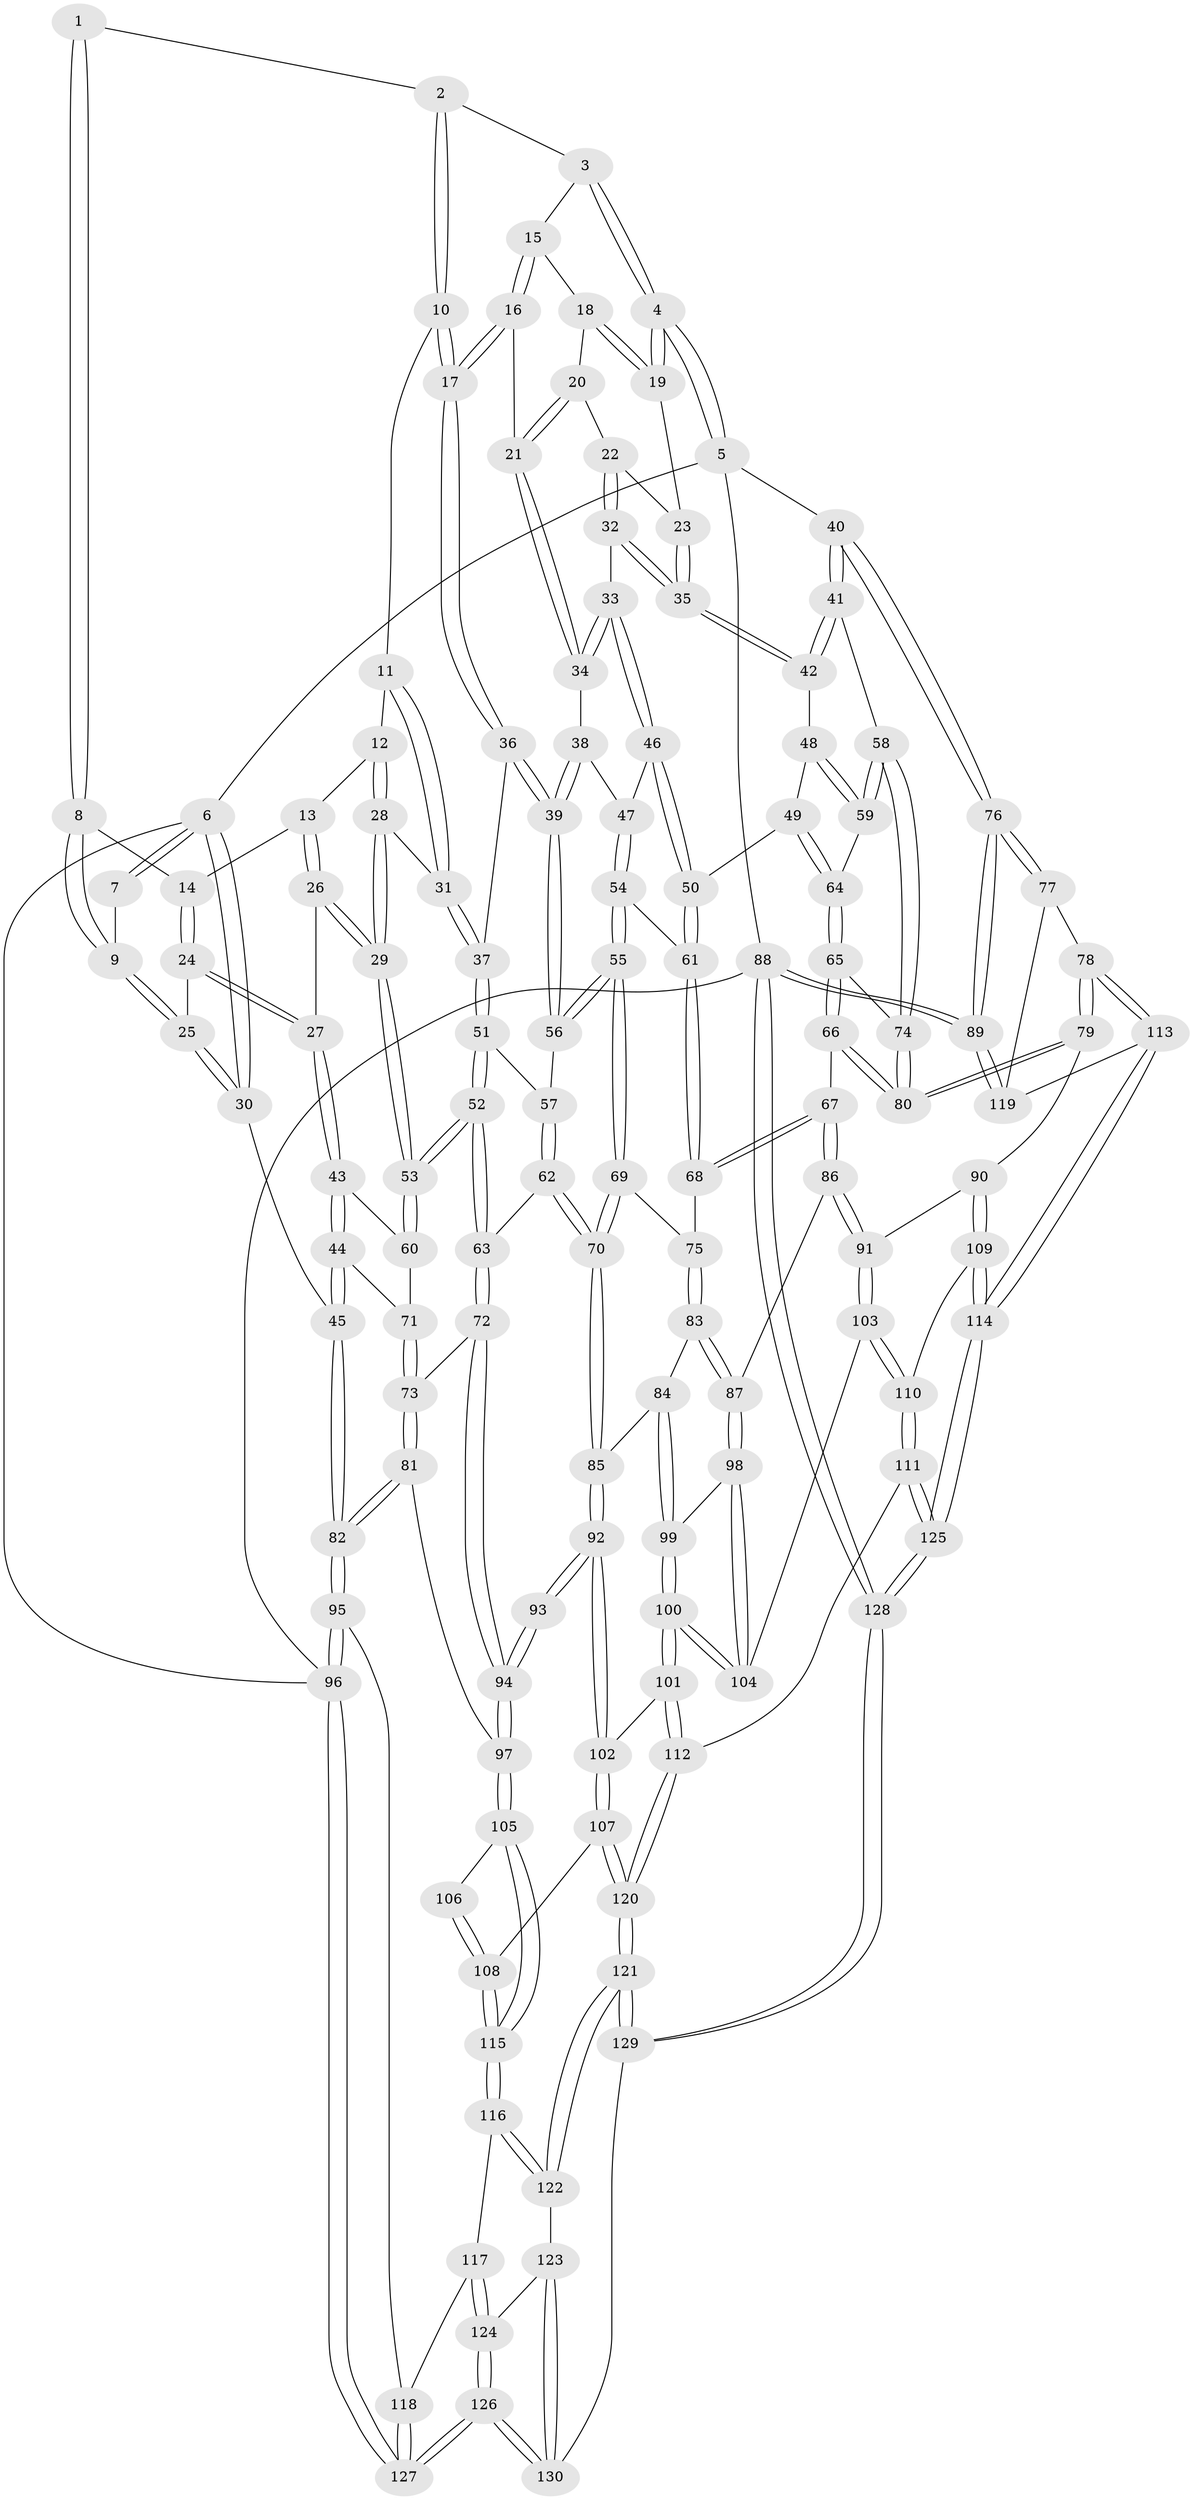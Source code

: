 // coarse degree distribution, {4: 0.2967032967032967, 2: 0.02197802197802198, 5: 0.4945054945054945, 6: 0.13186813186813187, 3: 0.04395604395604396, 7: 0.01098901098901099}
// Generated by graph-tools (version 1.1) at 2025/05/03/04/25 22:05:01]
// undirected, 130 vertices, 322 edges
graph export_dot {
graph [start="1"]
  node [color=gray90,style=filled];
  1 [pos="+0.21070829466862118+0"];
  2 [pos="+0.4092251384442143+0"];
  3 [pos="+0.4879807867945989+0"];
  4 [pos="+1+0"];
  5 [pos="+1+0"];
  6 [pos="+0+0"];
  7 [pos="+0+0"];
  8 [pos="+0.13962300382769496+0.08113778148516546"];
  9 [pos="+0.0625323854692257+0.12357662209217925"];
  10 [pos="+0.4097906510984115+0.060292052648535564"];
  11 [pos="+0.3545740134383529+0.09763390629216233"];
  12 [pos="+0.24627409977434558+0.13629760955803205"];
  13 [pos="+0.21751003428285354+0.1384611340972311"];
  14 [pos="+0.21088848475254215+0.13530331066312576"];
  15 [pos="+0.6516193561800948+0.05678765678871461"];
  16 [pos="+0.5481448751061624+0.13986014376469708"];
  17 [pos="+0.4546493480662026+0.1263811937707177"];
  18 [pos="+0.6843978034999895+0.06993081545334964"];
  19 [pos="+1+0"];
  20 [pos="+0.687572204404431+0.09062944533209154"];
  21 [pos="+0.6094593403834364+0.17844427257464637"];
  22 [pos="+0.7336812445679086+0.16928662720611756"];
  23 [pos="+1+0"];
  24 [pos="+0.10907476123139687+0.22577807323830945"];
  25 [pos="+0.026074379763865643+0.1656058251531315"];
  26 [pos="+0.18773142823551542+0.2778498873103156"];
  27 [pos="+0.13156413346967316+0.25307926704451894"];
  28 [pos="+0.2712461638654205+0.25485624844462845"];
  29 [pos="+0.21312234508278252+0.31010912911525584"];
  30 [pos="+0+0.2574559228580702"];
  31 [pos="+0.30246684641201843+0.2437208451701774"];
  32 [pos="+0.7314828320250898+0.18604003650068449"];
  33 [pos="+0.6957597234241782+0.22034306829392641"];
  34 [pos="+0.6414870881694783+0.21792928444864954"];
  35 [pos="+0.8721266505893863+0.2405389783351815"];
  36 [pos="+0.45455424761364327+0.1405012653515489"];
  37 [pos="+0.3730829475865148+0.2817129588773578"];
  38 [pos="+0.6374586842811443+0.22397681364747032"];
  39 [pos="+0.523984690291589+0.31340197530945113"];
  40 [pos="+1+0.349458973650911"];
  41 [pos="+1+0.3657171581232043"];
  42 [pos="+0.8726208870606412+0.24723863370249569"];
  43 [pos="+0.05890186109042319+0.329528163699522"];
  44 [pos="+0+0.3409034644120974"];
  45 [pos="+0+0.3318661698273272"];
  46 [pos="+0.7258760680900223+0.299993045642921"];
  47 [pos="+0.6388633073033374+0.308778991044186"];
  48 [pos="+0.8564413029453642+0.2689019171693523"];
  49 [pos="+0.7685436678881861+0.3591093598235948"];
  50 [pos="+0.7641725576558691+0.35872023279191234"];
  51 [pos="+0.3756689328823856+0.3359536720910151"];
  52 [pos="+0.25188607467743296+0.4269967755008582"];
  53 [pos="+0.22506704465119365+0.392746631928201"];
  54 [pos="+0.5877081856688108+0.3989600987690797"];
  55 [pos="+0.5606256132997395+0.40089588889446576"];
  56 [pos="+0.5207800644040201+0.35926381701155247"];
  57 [pos="+0.48472033303118894+0.36243532647617593"];
  58 [pos="+0.9503449954896422+0.4240337265406301"];
  59 [pos="+0.9114971429160985+0.4176336044405935"];
  60 [pos="+0.16466271257273773+0.3876642589498714"];
  61 [pos="+0.6710720464107165+0.4143280416637332"];
  62 [pos="+0.3563701692050474+0.5175258262550481"];
  63 [pos="+0.25933673751059416+0.4864446009021802"];
  64 [pos="+0.8196194514566958+0.4175582609105859"];
  65 [pos="+0.8084238106154078+0.5137731251503043"];
  66 [pos="+0.8077519893494676+0.5153438086297586"];
  67 [pos="+0.7384575342538809+0.5532516556382457"];
  68 [pos="+0.6939243715694533+0.49378592123108683"];
  69 [pos="+0.5446027107855699+0.4610681681525493"];
  70 [pos="+0.40791208431614706+0.5512230118858065"];
  71 [pos="+0.05732757991949468+0.42846692476109627"];
  72 [pos="+0.22786534334870368+0.527116147914868"];
  73 [pos="+0.1030040252600682+0.5393747023286982"];
  74 [pos="+0.9368465054437377+0.4907666899270891"];
  75 [pos="+0.5836233681122863+0.5477025181392037"];
  76 [pos="+1+0.7208169722279126"];
  77 [pos="+1+0.7072577329996906"];
  78 [pos="+0.9982122089298316+0.7032906017619536"];
  79 [pos="+0.9808686421871687+0.6975912565416125"];
  80 [pos="+0.9637926631034268+0.6623608472792182"];
  81 [pos="+0+0.6443476281952139"];
  82 [pos="+0+0.6418729797230248"];
  83 [pos="+0.587264308377801+0.5912932188089683"];
  84 [pos="+0.4775405289726105+0.6401843901768874"];
  85 [pos="+0.44204484334223154+0.6299840818237247"];
  86 [pos="+0.7176213357562462+0.6225369381691268"];
  87 [pos="+0.668109723888705+0.6413069431348806"];
  88 [pos="+1+1"];
  89 [pos="+1+1"];
  90 [pos="+0.9083546878917862+0.7136486447172865"];
  91 [pos="+0.797843220270067+0.6788086785644977"];
  92 [pos="+0.38677792150862267+0.6975086020704307"];
  93 [pos="+0.34839359867640335+0.6980487805002193"];
  94 [pos="+0.22703963961174203+0.5791163357897696"];
  95 [pos="+0+0.818962259418539"];
  96 [pos="+0+1"];
  97 [pos="+0.16203292797287022+0.760503064295804"];
  98 [pos="+0.6490865626636136+0.6914207644104823"];
  99 [pos="+0.5271225390687544+0.7210349938635509"];
  100 [pos="+0.5198808316880725+0.8118134967507324"];
  101 [pos="+0.5119760185521107+0.8247616219561528"];
  102 [pos="+0.40786904714892835+0.78705869413213"];
  103 [pos="+0.6938592259371311+0.807164019447876"];
  104 [pos="+0.6590847480909674+0.7688245869581463"];
  105 [pos="+0.16327237159224448+0.7627681449913603"];
  106 [pos="+0.33875665376119296+0.7046016236744697"];
  107 [pos="+0.3324006137612623+0.851995423669941"];
  108 [pos="+0.29440835308002195+0.8354578732409644"];
  109 [pos="+0.7673318236410943+0.8759451207134921"];
  110 [pos="+0.6999122880062635+0.8213859755869559"];
  111 [pos="+0.5658747297262668+0.9055737347036025"];
  112 [pos="+0.5246599033091728+0.8980189200276887"];
  113 [pos="+0.8644882377693586+0.930521800747625"];
  114 [pos="+0.783314225141658+0.9806992725585678"];
  115 [pos="+0.17478967288803932+0.811232559118543"];
  116 [pos="+0.16154993624165678+0.8448317826204924"];
  117 [pos="+0.1509527849354116+0.8580564288820597"];
  118 [pos="+0.06977440016551258+0.9018799919748878"];
  119 [pos="+0.9379246277679965+0.9127209458626192"];
  120 [pos="+0.4018623796868334+1"];
  121 [pos="+0.40038737906826694+1"];
  122 [pos="+0.26594042921749234+0.9643768483333354"];
  123 [pos="+0.2032887009542427+0.9796447593538288"];
  124 [pos="+0.16581206682556715+0.9632363916640015"];
  125 [pos="+0.7689546034919934+1"];
  126 [pos="+0.036758089583618724+1"];
  127 [pos="+0.006363307425050918+1"];
  128 [pos="+0.8016750437800187+1"];
  129 [pos="+0.39761871272205945+1"];
  130 [pos="+0.32602220689857847+1"];
  1 -- 2;
  1 -- 8;
  1 -- 8;
  2 -- 3;
  2 -- 10;
  2 -- 10;
  3 -- 4;
  3 -- 4;
  3 -- 15;
  4 -- 5;
  4 -- 5;
  4 -- 19;
  4 -- 19;
  5 -- 6;
  5 -- 40;
  5 -- 88;
  6 -- 7;
  6 -- 7;
  6 -- 30;
  6 -- 30;
  6 -- 96;
  7 -- 9;
  8 -- 9;
  8 -- 9;
  8 -- 14;
  9 -- 25;
  9 -- 25;
  10 -- 11;
  10 -- 17;
  10 -- 17;
  11 -- 12;
  11 -- 31;
  11 -- 31;
  12 -- 13;
  12 -- 28;
  12 -- 28;
  13 -- 14;
  13 -- 26;
  13 -- 26;
  14 -- 24;
  14 -- 24;
  15 -- 16;
  15 -- 16;
  15 -- 18;
  16 -- 17;
  16 -- 17;
  16 -- 21;
  17 -- 36;
  17 -- 36;
  18 -- 19;
  18 -- 19;
  18 -- 20;
  19 -- 23;
  20 -- 21;
  20 -- 21;
  20 -- 22;
  21 -- 34;
  21 -- 34;
  22 -- 23;
  22 -- 32;
  22 -- 32;
  23 -- 35;
  23 -- 35;
  24 -- 25;
  24 -- 27;
  24 -- 27;
  25 -- 30;
  25 -- 30;
  26 -- 27;
  26 -- 29;
  26 -- 29;
  27 -- 43;
  27 -- 43;
  28 -- 29;
  28 -- 29;
  28 -- 31;
  29 -- 53;
  29 -- 53;
  30 -- 45;
  31 -- 37;
  31 -- 37;
  32 -- 33;
  32 -- 35;
  32 -- 35;
  33 -- 34;
  33 -- 34;
  33 -- 46;
  33 -- 46;
  34 -- 38;
  35 -- 42;
  35 -- 42;
  36 -- 37;
  36 -- 39;
  36 -- 39;
  37 -- 51;
  37 -- 51;
  38 -- 39;
  38 -- 39;
  38 -- 47;
  39 -- 56;
  39 -- 56;
  40 -- 41;
  40 -- 41;
  40 -- 76;
  40 -- 76;
  41 -- 42;
  41 -- 42;
  41 -- 58;
  42 -- 48;
  43 -- 44;
  43 -- 44;
  43 -- 60;
  44 -- 45;
  44 -- 45;
  44 -- 71;
  45 -- 82;
  45 -- 82;
  46 -- 47;
  46 -- 50;
  46 -- 50;
  47 -- 54;
  47 -- 54;
  48 -- 49;
  48 -- 59;
  48 -- 59;
  49 -- 50;
  49 -- 64;
  49 -- 64;
  50 -- 61;
  50 -- 61;
  51 -- 52;
  51 -- 52;
  51 -- 57;
  52 -- 53;
  52 -- 53;
  52 -- 63;
  52 -- 63;
  53 -- 60;
  53 -- 60;
  54 -- 55;
  54 -- 55;
  54 -- 61;
  55 -- 56;
  55 -- 56;
  55 -- 69;
  55 -- 69;
  56 -- 57;
  57 -- 62;
  57 -- 62;
  58 -- 59;
  58 -- 59;
  58 -- 74;
  58 -- 74;
  59 -- 64;
  60 -- 71;
  61 -- 68;
  61 -- 68;
  62 -- 63;
  62 -- 70;
  62 -- 70;
  63 -- 72;
  63 -- 72;
  64 -- 65;
  64 -- 65;
  65 -- 66;
  65 -- 66;
  65 -- 74;
  66 -- 67;
  66 -- 80;
  66 -- 80;
  67 -- 68;
  67 -- 68;
  67 -- 86;
  67 -- 86;
  68 -- 75;
  69 -- 70;
  69 -- 70;
  69 -- 75;
  70 -- 85;
  70 -- 85;
  71 -- 73;
  71 -- 73;
  72 -- 73;
  72 -- 94;
  72 -- 94;
  73 -- 81;
  73 -- 81;
  74 -- 80;
  74 -- 80;
  75 -- 83;
  75 -- 83;
  76 -- 77;
  76 -- 77;
  76 -- 89;
  76 -- 89;
  77 -- 78;
  77 -- 119;
  78 -- 79;
  78 -- 79;
  78 -- 113;
  78 -- 113;
  79 -- 80;
  79 -- 80;
  79 -- 90;
  81 -- 82;
  81 -- 82;
  81 -- 97;
  82 -- 95;
  82 -- 95;
  83 -- 84;
  83 -- 87;
  83 -- 87;
  84 -- 85;
  84 -- 99;
  84 -- 99;
  85 -- 92;
  85 -- 92;
  86 -- 87;
  86 -- 91;
  86 -- 91;
  87 -- 98;
  87 -- 98;
  88 -- 89;
  88 -- 89;
  88 -- 128;
  88 -- 128;
  88 -- 96;
  89 -- 119;
  89 -- 119;
  90 -- 91;
  90 -- 109;
  90 -- 109;
  91 -- 103;
  91 -- 103;
  92 -- 93;
  92 -- 93;
  92 -- 102;
  92 -- 102;
  93 -- 94;
  93 -- 94;
  94 -- 97;
  94 -- 97;
  95 -- 96;
  95 -- 96;
  95 -- 118;
  96 -- 127;
  96 -- 127;
  97 -- 105;
  97 -- 105;
  98 -- 99;
  98 -- 104;
  98 -- 104;
  99 -- 100;
  99 -- 100;
  100 -- 101;
  100 -- 101;
  100 -- 104;
  100 -- 104;
  101 -- 102;
  101 -- 112;
  101 -- 112;
  102 -- 107;
  102 -- 107;
  103 -- 104;
  103 -- 110;
  103 -- 110;
  105 -- 106;
  105 -- 115;
  105 -- 115;
  106 -- 108;
  106 -- 108;
  107 -- 108;
  107 -- 120;
  107 -- 120;
  108 -- 115;
  108 -- 115;
  109 -- 110;
  109 -- 114;
  109 -- 114;
  110 -- 111;
  110 -- 111;
  111 -- 112;
  111 -- 125;
  111 -- 125;
  112 -- 120;
  112 -- 120;
  113 -- 114;
  113 -- 114;
  113 -- 119;
  114 -- 125;
  114 -- 125;
  115 -- 116;
  115 -- 116;
  116 -- 117;
  116 -- 122;
  116 -- 122;
  117 -- 118;
  117 -- 124;
  117 -- 124;
  118 -- 127;
  118 -- 127;
  120 -- 121;
  120 -- 121;
  121 -- 122;
  121 -- 122;
  121 -- 129;
  121 -- 129;
  122 -- 123;
  123 -- 124;
  123 -- 130;
  123 -- 130;
  124 -- 126;
  124 -- 126;
  125 -- 128;
  125 -- 128;
  126 -- 127;
  126 -- 127;
  126 -- 130;
  126 -- 130;
  128 -- 129;
  128 -- 129;
  129 -- 130;
}
